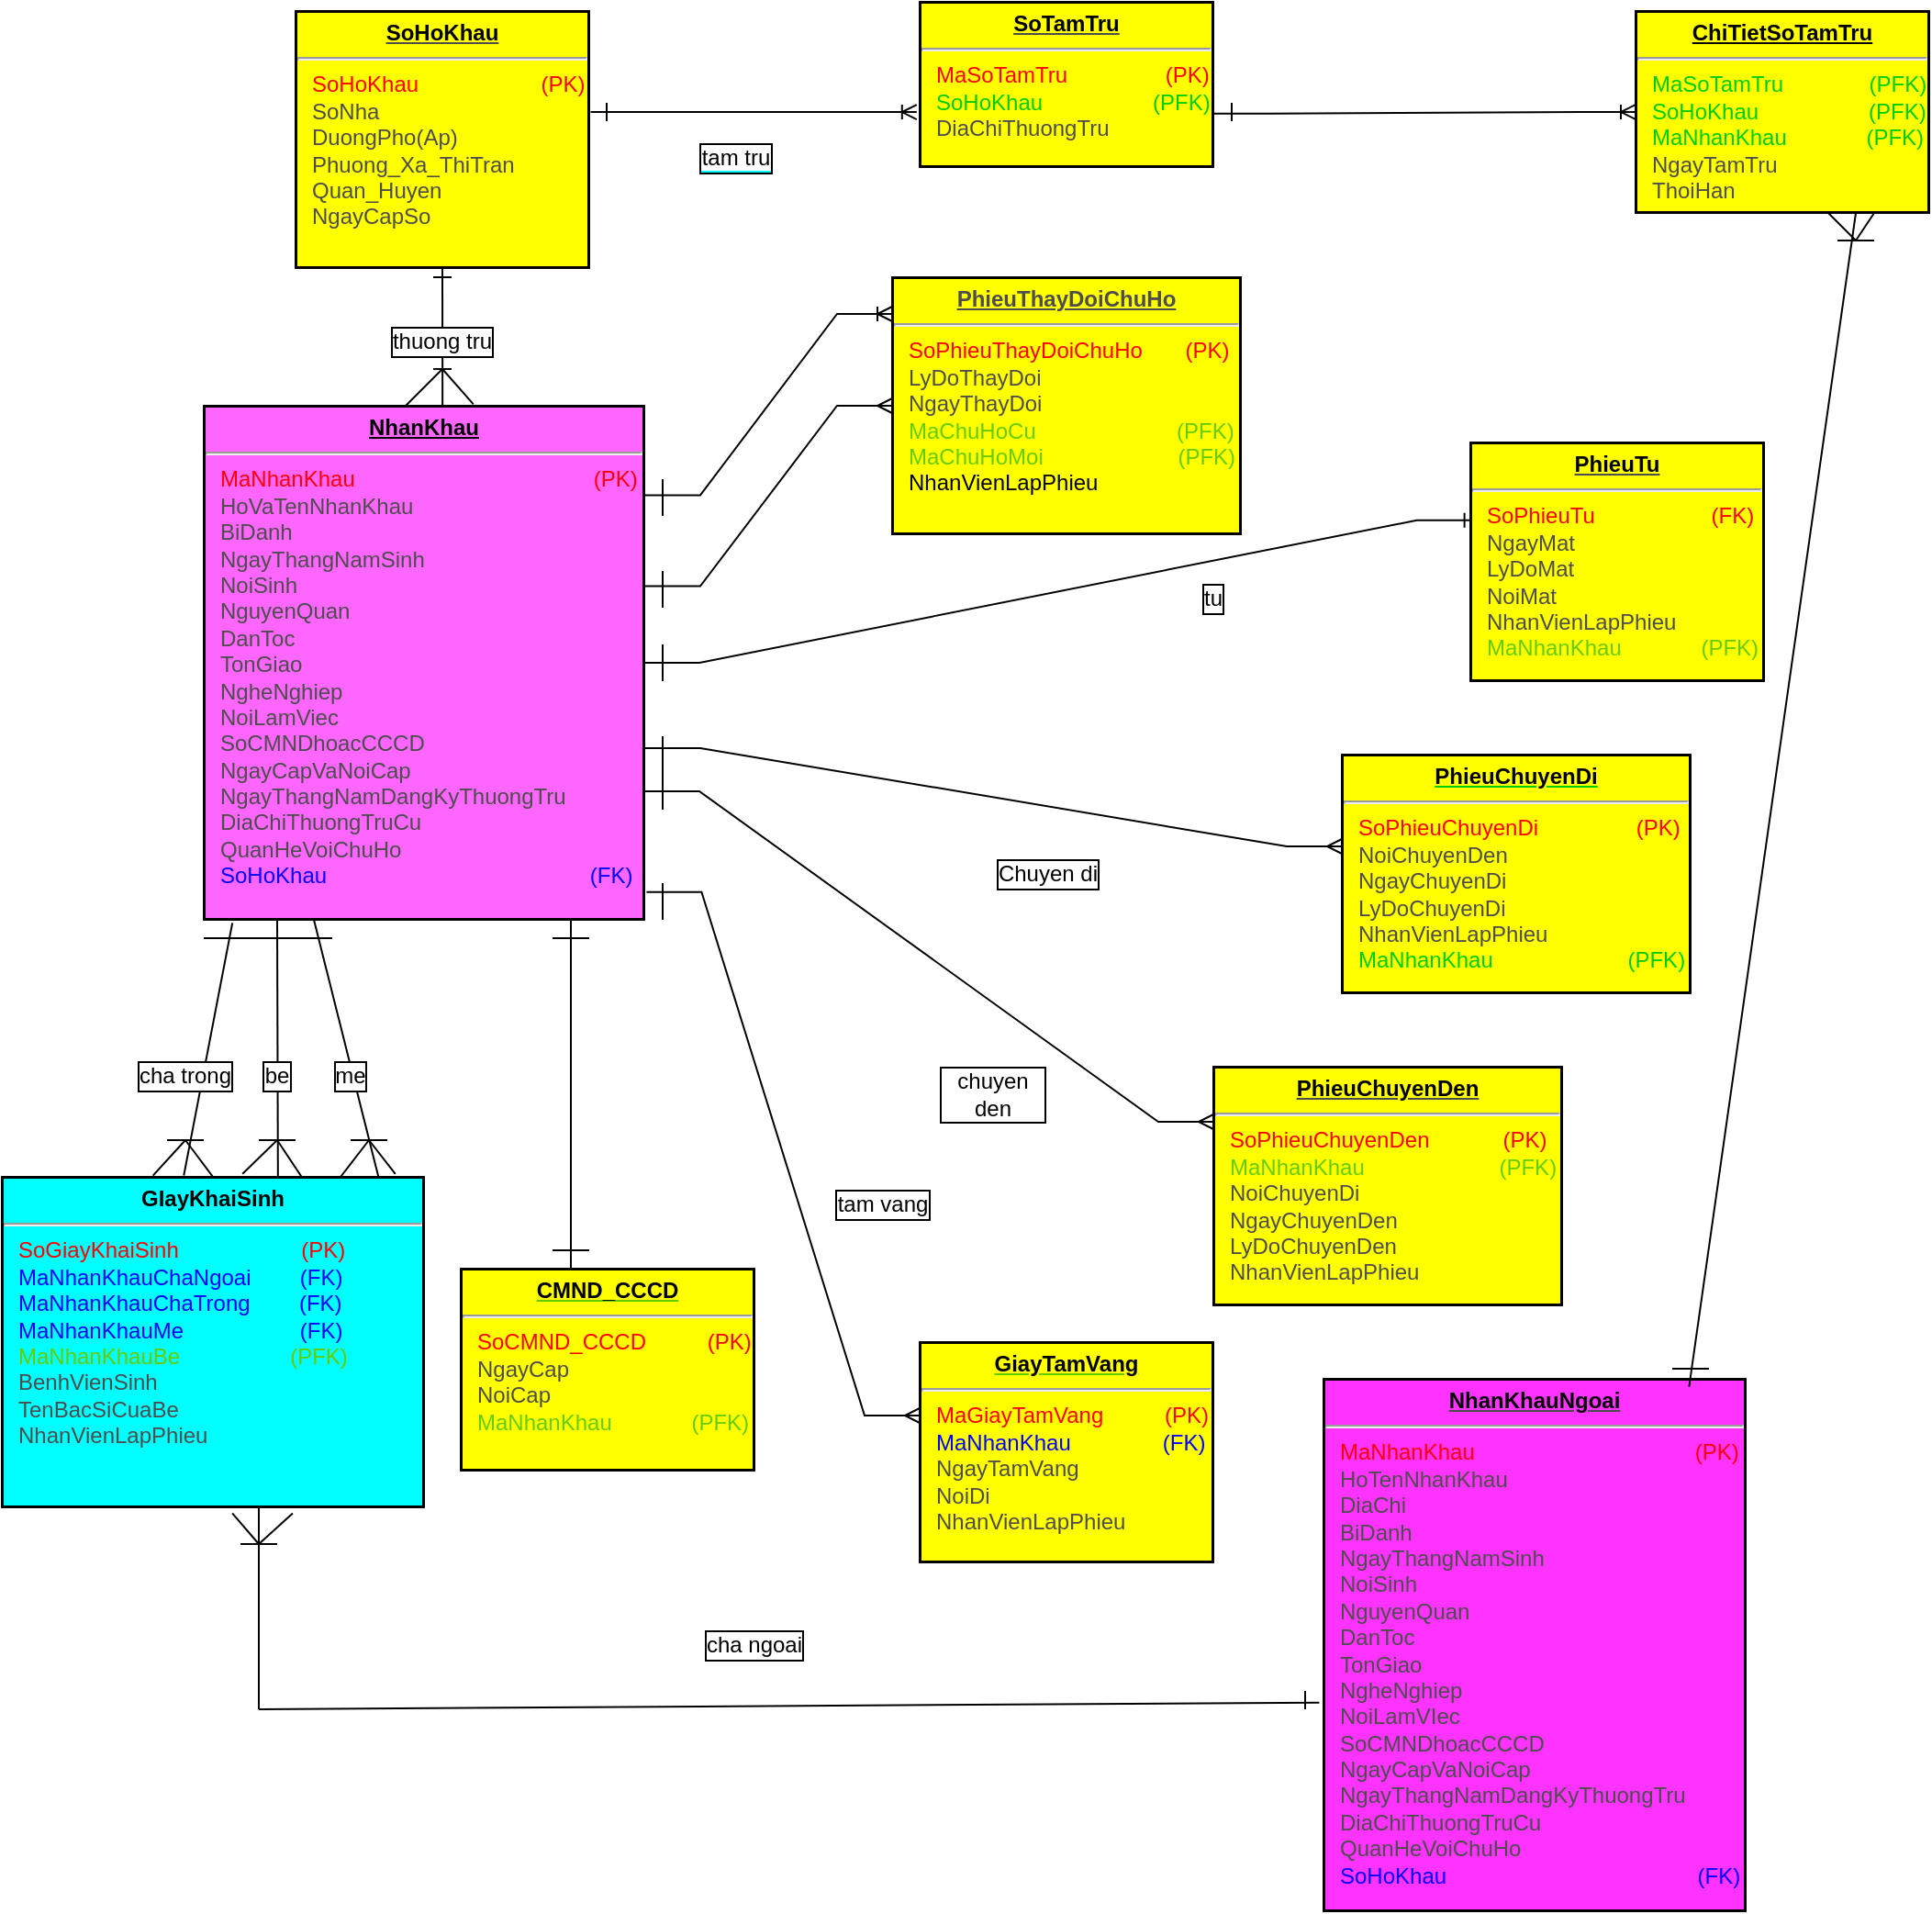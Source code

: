 <mxfile version="20.5.3" type="github">
  <diagram name="Page-1" id="b5b7bab2-c9e2-2cf4-8b2a-24fd1a2a6d21">
    <mxGraphModel dx="2648" dy="511" grid="1" gridSize="10" guides="1" tooltips="1" connect="1" arrows="1" fold="1" page="1" pageScale="1" pageWidth="827" pageHeight="1169" background="none" math="0" shadow="0">
      <root>
        <mxCell id="0" />
        <mxCell id="1" parent="0" />
        <mxCell id="bSE3TNfAchcJcrdkZOnK-1" value="&lt;p style=&quot;margin:0px;margin-top:4px;text-align:center;text-decoration:underline;&quot;&gt;&lt;b&gt;NhanKhau&lt;/b&gt;&lt;/p&gt;&lt;hr&gt;&lt;p style=&quot;margin:0px;margin-left:8px;&quot;&gt;&lt;font color=&quot;#ff0000&quot;&gt;MaNhanKhau&amp;nbsp; &amp;nbsp; &amp;nbsp; &amp;nbsp; &amp;nbsp; &amp;nbsp; &amp;nbsp; &amp;nbsp; &amp;nbsp; &amp;nbsp; &amp;nbsp; &amp;nbsp; &amp;nbsp; &amp;nbsp; &amp;nbsp; &amp;nbsp; &amp;nbsp; &amp;nbsp; &amp;nbsp; &amp;nbsp;(PK)&lt;/font&gt;&lt;/p&gt;&lt;p style=&quot;margin:0px;margin-left:8px;&quot;&gt;&lt;font color=&quot;#4d4d4d&quot;&gt;HoVaTenNhanKhau&lt;/font&gt;&lt;/p&gt;&lt;p style=&quot;margin:0px;margin-left:8px;&quot;&gt;&lt;font color=&quot;#4d4d4d&quot;&gt;BiDanh&lt;br&gt;NgayThangNamSinh&lt;/font&gt;&lt;/p&gt;&lt;p style=&quot;margin:0px;margin-left:8px;&quot;&gt;&lt;font color=&quot;#4d4d4d&quot;&gt;NoiSinh&lt;/font&gt;&lt;/p&gt;&lt;p style=&quot;margin:0px;margin-left:8px;&quot;&gt;&lt;font color=&quot;#4d4d4d&quot;&gt;NguyenQuan&lt;/font&gt;&lt;/p&gt;&lt;p style=&quot;margin:0px;margin-left:8px;&quot;&gt;&lt;font color=&quot;#4d4d4d&quot;&gt;DanToc&lt;/font&gt;&lt;/p&gt;&lt;p style=&quot;margin:0px;margin-left:8px;&quot;&gt;&lt;font color=&quot;#4d4d4d&quot;&gt;TonGiao&lt;/font&gt;&lt;/p&gt;&lt;p style=&quot;margin:0px;margin-left:8px;&quot;&gt;&lt;font color=&quot;#4d4d4d&quot;&gt;NgheNghiep&lt;/font&gt;&lt;/p&gt;&lt;p style=&quot;margin:0px;margin-left:8px;&quot;&gt;&lt;font color=&quot;#4d4d4d&quot;&gt;NoiLamViec&lt;/font&gt;&lt;/p&gt;&lt;p style=&quot;margin:0px;margin-left:8px;&quot;&gt;&lt;font color=&quot;#4d4d4d&quot;&gt;SoCMNDhoacCCCD&lt;/font&gt;&lt;/p&gt;&lt;p style=&quot;margin:0px;margin-left:8px;&quot;&gt;&lt;font color=&quot;#4d4d4d&quot;&gt;NgayCapVaNoiCap&lt;/font&gt;&lt;/p&gt;&lt;p style=&quot;margin:0px;margin-left:8px;&quot;&gt;&lt;font color=&quot;#4d4d4d&quot;&gt;NgayThangNamDangKyThuongTru&lt;/font&gt;&lt;/p&gt;&lt;p style=&quot;margin:0px;margin-left:8px;&quot;&gt;&lt;font color=&quot;#4d4d4d&quot;&gt;DiaChiThuongTruCu&lt;/font&gt;&lt;/p&gt;&lt;p style=&quot;margin:0px;margin-left:8px;&quot;&gt;&lt;font color=&quot;#4d4d4d&quot;&gt;QuanHeVoiChuHo&lt;/font&gt;&lt;/p&gt;&lt;p style=&quot;margin:0px;margin-left:8px;&quot;&gt;&lt;font color=&quot;#0000ff&quot;&gt;SoHoKhau&amp;nbsp; &amp;nbsp; &amp;nbsp; &amp;nbsp; &amp;nbsp; &amp;nbsp; &amp;nbsp; &amp;nbsp; &amp;nbsp; &amp;nbsp; &amp;nbsp; &amp;nbsp; &amp;nbsp; &amp;nbsp; &amp;nbsp; &amp;nbsp; &amp;nbsp; &amp;nbsp; &amp;nbsp; &amp;nbsp; &amp;nbsp; &amp;nbsp;(FK)&lt;/font&gt;&lt;/p&gt;" style="verticalAlign=top;align=left;overflow=fill;fontSize=12;fontFamily=Helvetica;html=1;fontColor=#000000;labelBackgroundColor=#FF66FF;labelBorderColor=default;" parent="1" vertex="1">
          <mxGeometry x="-1210" y="340" width="240" height="280" as="geometry" />
        </mxCell>
        <mxCell id="bSE3TNfAchcJcrdkZOnK-2" value="&lt;p style=&quot;margin:0px;margin-top:4px;text-align:center;text-decoration:underline;&quot;&gt;&lt;b&gt;&lt;font color=&quot;#000000&quot;&gt;SoHoKhau&lt;/font&gt;&lt;/b&gt;&lt;/p&gt;&lt;hr&gt;&lt;p style=&quot;margin:0px;margin-left:8px;&quot;&gt;&lt;font color=&quot;#ff0000&quot;&gt;SoHoKhau&amp;nbsp; &amp;nbsp; &amp;nbsp; &amp;nbsp; &amp;nbsp; &amp;nbsp; &amp;nbsp; &amp;nbsp; &amp;nbsp; &amp;nbsp; (PK)&lt;/font&gt;&lt;/p&gt;&lt;p style=&quot;margin:0px;margin-left:8px;&quot;&gt;SoNha&lt;br&gt;DuongPho(Ap)&lt;br&gt;Phuong_Xa_ThiTran&lt;/p&gt;&lt;p style=&quot;margin:0px;margin-left:8px;&quot;&gt;Quan_Huyen&lt;/p&gt;&lt;p style=&quot;margin:0px;margin-left:8px;&quot;&gt;NgayCapSo&lt;/p&gt;" style="verticalAlign=top;align=left;overflow=fill;fontSize=12;fontFamily=Helvetica;html=1;labelBackgroundColor=#FFFF00;labelBorderColor=default;fontColor=#4D4D4D;" parent="1" vertex="1">
          <mxGeometry x="-1160" y="125" width="160" height="140" as="geometry" />
        </mxCell>
        <mxCell id="bSE3TNfAchcJcrdkZOnK-3" value="&lt;p style=&quot;margin:0px;margin-top:4px;text-align:center;text-decoration:underline;&quot;&gt;&lt;b&gt;&lt;font color=&quot;#000000&quot;&gt;SoTamTru&lt;/font&gt;&lt;/b&gt;&lt;/p&gt;&lt;hr&gt;&lt;p style=&quot;margin:0px;margin-left:8px;&quot;&gt;&lt;font color=&quot;#ff0000&quot;&gt;MaSoTamTru&amp;nbsp; &amp;nbsp; &amp;nbsp; &amp;nbsp; &amp;nbsp; &amp;nbsp; &amp;nbsp; &amp;nbsp; (PK)&lt;/font&gt;&lt;/p&gt;&lt;p style=&quot;margin:0px;margin-left:8px;&quot;&gt;&lt;font color=&quot;#00cc00&quot;&gt;SoHoKhau&amp;nbsp; &amp;nbsp; &amp;nbsp; &amp;nbsp; &amp;nbsp; &amp;nbsp; &amp;nbsp; &amp;nbsp; &amp;nbsp; (PFK)&lt;/font&gt;&lt;/p&gt;&lt;p style=&quot;margin:0px;margin-left:8px;&quot;&gt;DiaChiThuongTru&lt;/p&gt;" style="verticalAlign=top;align=left;overflow=fill;fontSize=12;fontFamily=Helvetica;html=1;labelBackgroundColor=#FFFF00;labelBorderColor=default;fontColor=#4D4D4D;" parent="1" vertex="1">
          <mxGeometry x="-820" y="120" width="160" height="90" as="geometry" />
        </mxCell>
        <mxCell id="bSE3TNfAchcJcrdkZOnK-4" value="&lt;p style=&quot;margin:0px;margin-top:4px;text-align:center;text-decoration:underline;&quot;&gt;&lt;b&gt;ChiTietSoTamTru&lt;/b&gt;&lt;/p&gt;&lt;hr&gt;&lt;p style=&quot;margin:0px;margin-left:8px;&quot;&gt;&lt;font color=&quot;#00cc00&quot;&gt;MaSoTamTru&amp;nbsp; &amp;nbsp; &amp;nbsp; &amp;nbsp; &amp;nbsp; &amp;nbsp; &amp;nbsp; (PFK)&lt;/font&gt;&lt;/p&gt;&lt;p style=&quot;margin:0px;margin-left:8px;&quot;&gt;&lt;font color=&quot;#00cc00&quot;&gt;SoHoKhau&amp;nbsp; &amp;nbsp; &amp;nbsp; &amp;nbsp; &amp;nbsp; &amp;nbsp; &amp;nbsp; &amp;nbsp; &amp;nbsp; (PFK)&lt;/font&gt;&lt;/p&gt;&lt;p style=&quot;margin:0px;margin-left:8px;&quot;&gt;&lt;font color=&quot;#00cc00&quot;&gt;MaNhanKhau&amp;nbsp; &amp;nbsp; &amp;nbsp; &amp;nbsp; &amp;nbsp; &amp;nbsp; &amp;nbsp;(PFK)&lt;/font&gt;&lt;/p&gt;&lt;p style=&quot;margin:0px;margin-left:8px;&quot;&gt;&lt;font color=&quot;#4d4d4d&quot;&gt;NgayTamTru&lt;/font&gt;&lt;/p&gt;&lt;p style=&quot;margin:0px;margin-left:8px;&quot;&gt;&lt;font color=&quot;#4d4d4d&quot;&gt;ThoiHan&lt;/font&gt;&lt;/p&gt;" style="verticalAlign=top;align=left;overflow=fill;fontSize=12;fontFamily=Helvetica;html=1;labelBackgroundColor=#FFFF00;labelBorderColor=default;fontColor=#000000;" parent="1" vertex="1">
          <mxGeometry x="-430" y="125" width="160" height="110" as="geometry" />
        </mxCell>
        <mxCell id="bSE3TNfAchcJcrdkZOnK-5" value="&lt;p style=&quot;margin:0px;margin-top:4px;text-align:center;text-decoration:underline;&quot;&gt;&lt;b&gt;PhieuThayDoiChuHo&lt;/b&gt;&lt;/p&gt;&lt;hr&gt;&lt;p style=&quot;margin:0px;margin-left:8px;&quot;&gt;&lt;font color=&quot;#ff0000&quot;&gt;SoPhieuThayDoiChuHo&lt;span style=&quot;white-space: pre;&quot;&gt; &lt;/span&gt;&amp;nbsp; &amp;nbsp; &amp;nbsp; (PK)&lt;br&gt;&lt;/font&gt;LyDoThayDoi&lt;br&gt;&lt;/p&gt;&lt;p style=&quot;margin:0px;margin-left:8px;&quot;&gt;NgayThayDoi&lt;/p&gt;&lt;p style=&quot;margin:0px;margin-left:8px;&quot;&gt;&lt;font color=&quot;#66cc00&quot;&gt;MaChuHoCu&amp;nbsp; &amp;nbsp; &amp;nbsp; &amp;nbsp; &amp;nbsp; &amp;nbsp; &amp;nbsp; &amp;nbsp; &amp;nbsp; &amp;nbsp; &amp;nbsp; &amp;nbsp;(PFK)&lt;/font&gt;&lt;/p&gt;&lt;p style=&quot;margin:0px;margin-left:8px;&quot;&gt;&lt;font color=&quot;#66cc00&quot;&gt;MaChuHoMoi&amp;nbsp; &amp;nbsp; &amp;nbsp; &amp;nbsp; &amp;nbsp; &amp;nbsp; &amp;nbsp; &amp;nbsp; &amp;nbsp; &amp;nbsp; &amp;nbsp; (PFK)&lt;/font&gt;&lt;/p&gt;&lt;p style=&quot;margin:0px;margin-left:8px;&quot;&gt;&lt;font color=&quot;#000000&quot;&gt;NhanVienLapPhieu&lt;/font&gt;&lt;/p&gt;" style="verticalAlign=top;align=left;overflow=fill;fontSize=12;fontFamily=Helvetica;html=1;labelBackgroundColor=#FFFF00;labelBorderColor=default;fontColor=#4D4D4D;" parent="1" vertex="1">
          <mxGeometry x="-835" y="270" width="190" height="140" as="geometry" />
        </mxCell>
        <mxCell id="bSE3TNfAchcJcrdkZOnK-6" value="&lt;p style=&quot;margin:0px;margin-top:4px;text-align:center;text-decoration:underline;&quot;&gt;&lt;b&gt;&lt;font color=&quot;#000000&quot;&gt;PhieuTu&lt;/font&gt;&lt;/b&gt;&lt;/p&gt;&lt;hr&gt;&lt;p style=&quot;margin:0px;margin-left:8px;&quot;&gt;&lt;font color=&quot;#ff0000&quot;&gt;SoPhieuTu&amp;nbsp; &amp;nbsp; &amp;nbsp; &amp;nbsp; &amp;nbsp; &amp;nbsp; &amp;nbsp; &amp;nbsp; &amp;nbsp; &amp;nbsp;(FK)&lt;/font&gt;&amp;nbsp;&lt;br&gt;NgayMat&lt;/p&gt;&lt;p style=&quot;margin:0px;margin-left:8px;&quot;&gt;LyDoMat&lt;/p&gt;&lt;p style=&quot;margin:0px;margin-left:8px;&quot;&gt;NoiMat&lt;/p&gt;&lt;p style=&quot;margin:0px;margin-left:8px;&quot;&gt;NhanVienLapPhieu&lt;/p&gt;&lt;p style=&quot;margin:0px;margin-left:8px;&quot;&gt;&lt;font color=&quot;#66cc00&quot;&gt;MaNhanKhau&amp;nbsp; &amp;nbsp; &amp;nbsp; &amp;nbsp; &amp;nbsp; &amp;nbsp; &amp;nbsp;(PFK)&lt;/font&gt;&lt;/p&gt;" style="verticalAlign=top;align=left;overflow=fill;fontSize=12;fontFamily=Helvetica;html=1;labelBackgroundColor=#FFFF00;labelBorderColor=default;fontColor=#4D4D4D;" parent="1" vertex="1">
          <mxGeometry x="-520" y="360" width="160" height="130" as="geometry" />
        </mxCell>
        <mxCell id="bSE3TNfAchcJcrdkZOnK-7" value="&lt;p style=&quot;margin:0px;margin-top:4px;text-align:center;text-decoration:underline;&quot;&gt;&lt;b&gt;&lt;font color=&quot;#000000&quot;&gt;PhieuChuyenDi&lt;/font&gt;&lt;/b&gt;&lt;/p&gt;&lt;hr&gt;&lt;p style=&quot;margin:0px;margin-left:8px;&quot;&gt;&lt;font color=&quot;#ff0000&quot;&gt;SoPhieuChuyenDi&amp;nbsp; &amp;nbsp; &amp;nbsp; &amp;nbsp; &amp;nbsp; &amp;nbsp; &amp;nbsp; &amp;nbsp; (PK)&lt;/font&gt;&lt;br&gt;&lt;font color=&quot;#4d4d4d&quot;&gt;NoiChuyenDen&lt;br&gt;NgayChuyenDi&lt;/font&gt;&lt;/p&gt;&lt;p style=&quot;margin:0px;margin-left:8px;&quot;&gt;&lt;font color=&quot;#4d4d4d&quot;&gt;LyDoChuyenDi&lt;/font&gt;&lt;/p&gt;&lt;p style=&quot;margin:0px;margin-left:8px;&quot;&gt;&lt;font color=&quot;#4d4d4d&quot;&gt;NhanVienLapPhieu&lt;/font&gt;&lt;/p&gt;&lt;p style=&quot;margin:0px;margin-left:8px;&quot;&gt;MaNhanKhau&amp;nbsp; &amp;nbsp; &amp;nbsp; &amp;nbsp; &amp;nbsp; &amp;nbsp; &amp;nbsp; &amp;nbsp; &amp;nbsp; &amp;nbsp; &amp;nbsp; (PFK)&lt;/p&gt;" style="verticalAlign=top;align=left;overflow=fill;fontSize=12;fontFamily=Helvetica;html=1;labelBackgroundColor=#FFFF00;labelBorderColor=default;fontColor=#00CC00;" parent="1" vertex="1">
          <mxGeometry x="-590" y="530" width="190" height="130" as="geometry" />
        </mxCell>
        <mxCell id="bSE3TNfAchcJcrdkZOnK-8" value="&lt;p style=&quot;margin:0px;margin-top:4px;text-align:center;text-decoration:underline;&quot;&gt;&lt;b&gt;&lt;font color=&quot;#000000&quot;&gt;PhieuChuyenDen&lt;/font&gt;&lt;/b&gt;&lt;/p&gt;&lt;hr&gt;&lt;p style=&quot;margin:0px;margin-left:8px;&quot;&gt;&lt;font color=&quot;#ff0000&quot;&gt;SoPhieuChuyenDen&amp;nbsp; &amp;nbsp; &amp;nbsp; &amp;nbsp; &amp;nbsp; &amp;nbsp; (PK)&lt;/font&gt;&lt;br&gt;&lt;font color=&quot;#66cc00&quot;&gt;MaNhanKhau&amp;nbsp; &amp;nbsp; &amp;nbsp; &amp;nbsp; &amp;nbsp; &amp;nbsp; &amp;nbsp; &amp;nbsp; &amp;nbsp; &amp;nbsp; &amp;nbsp; (PFK)&lt;br&gt;&lt;/font&gt;NoiChuyenDi&lt;/p&gt;&lt;p style=&quot;margin:0px;margin-left:8px;&quot;&gt;NgayChuyenDen&lt;/p&gt;&lt;p style=&quot;margin:0px;margin-left:8px;&quot;&gt;LyDoChuyenDen&lt;/p&gt;&lt;p style=&quot;margin:0px;margin-left:8px;&quot;&gt;NhanVienLapPhieu&lt;/p&gt;" style="verticalAlign=top;align=left;overflow=fill;fontSize=12;fontFamily=Helvetica;html=1;labelBackgroundColor=#FFFF00;labelBorderColor=default;fontColor=#4D4D4D;" parent="1" vertex="1">
          <mxGeometry x="-660" y="700" width="190" height="130" as="geometry" />
        </mxCell>
        <mxCell id="bSE3TNfAchcJcrdkZOnK-9" value="&lt;p style=&quot;margin:0px;margin-top:4px;text-align:center;text-decoration:underline;&quot;&gt;&lt;b&gt;&lt;font color=&quot;#000000&quot;&gt;GiayTamVang&lt;/font&gt;&lt;/b&gt;&lt;/p&gt;&lt;hr&gt;&lt;p style=&quot;margin:0px;margin-left:8px;&quot;&gt;&lt;font color=&quot;#ff0000&quot;&gt;MaGiayTamVang&amp;nbsp; &amp;nbsp; &amp;nbsp; &amp;nbsp; &amp;nbsp; (PK)&lt;/font&gt;&amp;nbsp;&lt;br&gt;&lt;font color=&quot;#0000ff&quot;&gt;MaNhanKhau&amp;nbsp; &amp;nbsp; &amp;nbsp; &amp;nbsp; &amp;nbsp; &amp;nbsp; &amp;nbsp; &amp;nbsp;(FK)&lt;/font&gt;&lt;/p&gt;&lt;p style=&quot;margin:0px;margin-left:8px;&quot;&gt;&lt;font color=&quot;#4d4d4d&quot;&gt;NgayTamVang&lt;/font&gt;&lt;/p&gt;&lt;p style=&quot;margin:0px;margin-left:8px;&quot;&gt;&lt;font color=&quot;#4d4d4d&quot;&gt;NoiDi&lt;/font&gt;&lt;/p&gt;&lt;p style=&quot;margin:0px;margin-left:8px;&quot;&gt;&lt;font color=&quot;#4d4d4d&quot;&gt;NhanVienLapPhieu&lt;/font&gt;&lt;/p&gt;" style="verticalAlign=top;align=left;overflow=fill;fontSize=12;fontFamily=Helvetica;html=1;labelBackgroundColor=#FFFF00;labelBorderColor=default;fontColor=#66CC00;" parent="1" vertex="1">
          <mxGeometry x="-820" y="850" width="160" height="120" as="geometry" />
        </mxCell>
        <mxCell id="bSE3TNfAchcJcrdkZOnK-10" value="&lt;p style=&quot;margin:0px;margin-top:4px;text-align:center;text-decoration:underline;&quot;&gt;&lt;b&gt;&lt;font color=&quot;#000000&quot;&gt;CMND_CCCD&lt;/font&gt;&lt;/b&gt;&lt;/p&gt;&lt;hr&gt;&lt;p style=&quot;margin:0px;margin-left:8px;&quot;&gt;&lt;font color=&quot;#ff0000&quot;&gt;SoCMND_CCCD&amp;nbsp; &amp;nbsp; &amp;nbsp; &amp;nbsp; &amp;nbsp; (PK)&lt;/font&gt;&amp;nbsp;&lt;br&gt;&lt;font color=&quot;#4d4d4d&quot;&gt;NgayCap&lt;br&gt;&lt;/font&gt;&lt;/p&gt;&lt;p style=&quot;margin:0px;margin-left:8px;&quot;&gt;&lt;font color=&quot;#4d4d4d&quot;&gt;NoiCap&lt;/font&gt;&lt;/p&gt;&lt;p style=&quot;margin:0px;margin-left:8px;&quot;&gt;MaNhanKhau&amp;nbsp; &amp;nbsp; &amp;nbsp; &amp;nbsp; &amp;nbsp; &amp;nbsp; &amp;nbsp;(PFK)&lt;/p&gt;" style="verticalAlign=top;align=left;overflow=fill;fontSize=12;fontFamily=Helvetica;html=1;labelBackgroundColor=#FFFF00;labelBorderColor=default;fontColor=#66CC00;" parent="1" vertex="1">
          <mxGeometry x="-1070" y="810" width="160" height="110" as="geometry" />
        </mxCell>
        <mxCell id="bSE3TNfAchcJcrdkZOnK-11" value="&lt;p style=&quot;margin:0px;margin-top:4px;text-align:center;text-decoration:underline;&quot;&gt;&lt;b&gt;&lt;font color=&quot;#000000&quot;&gt;NhanKhauNgoai&lt;/font&gt;&lt;/b&gt;&lt;/p&gt;&lt;hr&gt;&lt;p style=&quot;margin:0px;margin-left:8px;&quot;&gt;&lt;font color=&quot;#ff0000&quot;&gt;MaNhanKhau&amp;nbsp; &amp;nbsp; &amp;nbsp; &amp;nbsp; &amp;nbsp; &amp;nbsp; &amp;nbsp; &amp;nbsp; &amp;nbsp; &amp;nbsp; &amp;nbsp; &amp;nbsp; &amp;nbsp; &amp;nbsp; &amp;nbsp; &amp;nbsp; &amp;nbsp; &amp;nbsp; (PK)&lt;/font&gt;&lt;br&gt;HoTenNhanKhau&lt;br&gt;DiaChi&lt;/p&gt;&lt;p style=&quot;margin:0px;margin-left:8px;&quot;&gt;BiDanh&lt;/p&gt;&lt;p style=&quot;margin:0px;margin-left:8px;&quot;&gt;NgayThangNamSinh&lt;/p&gt;&lt;p style=&quot;margin:0px;margin-left:8px;&quot;&gt;NoiSinh&lt;/p&gt;&lt;p style=&quot;margin:0px;margin-left:8px;&quot;&gt;NguyenQuan&lt;/p&gt;&lt;p style=&quot;margin:0px;margin-left:8px;&quot;&gt;DanToc&lt;/p&gt;&lt;p style=&quot;margin:0px;margin-left:8px;&quot;&gt;TonGiao&lt;/p&gt;&lt;p style=&quot;margin:0px;margin-left:8px;&quot;&gt;NgheNghiep&lt;/p&gt;&lt;p style=&quot;margin:0px;margin-left:8px;&quot;&gt;NoiLamVIec&lt;/p&gt;&lt;p style=&quot;margin:0px;margin-left:8px;&quot;&gt;SoCMNDhoacCCCD&lt;/p&gt;&lt;p style=&quot;color: rgb(0, 0, 0); margin: 0px 0px 0px 8px;&quot;&gt;&lt;font color=&quot;#4d4d4d&quot;&gt;NgayCapVaNoiCap&lt;/font&gt;&lt;/p&gt;&lt;p style=&quot;color: rgb(0, 0, 0); margin: 0px 0px 0px 8px;&quot;&gt;&lt;font color=&quot;#4d4d4d&quot;&gt;NgayThangNamDangKyThuongTru&lt;/font&gt;&lt;/p&gt;&lt;p style=&quot;color: rgb(0, 0, 0); margin: 0px 0px 0px 8px;&quot;&gt;&lt;font color=&quot;#4d4d4d&quot;&gt;DiaChiThuongTruCu&lt;/font&gt;&lt;/p&gt;&lt;p style=&quot;color: rgb(0, 0, 0); margin: 0px 0px 0px 8px;&quot;&gt;&lt;font color=&quot;#4d4d4d&quot;&gt;QuanHeVoiChuHo&lt;/font&gt;&lt;/p&gt;&lt;p style=&quot;color: rgb(0, 0, 0); margin: 0px 0px 0px 8px;&quot;&gt;&lt;font color=&quot;#0000ff&quot;&gt;SoHoKhau&amp;nbsp; &amp;nbsp; &amp;nbsp; &amp;nbsp; &amp;nbsp; &amp;nbsp; &amp;nbsp; &amp;nbsp; &amp;nbsp; &amp;nbsp; &amp;nbsp; &amp;nbsp; &amp;nbsp; &amp;nbsp; &amp;nbsp; &amp;nbsp; &amp;nbsp; &amp;nbsp; &amp;nbsp; &amp;nbsp; &amp;nbsp;(FK)&lt;/font&gt;&lt;/p&gt;&lt;p style=&quot;margin:0px;margin-left:8px;&quot;&gt;&lt;br&gt;&lt;/p&gt;" style="verticalAlign=top;align=left;overflow=fill;fontSize=12;fontFamily=Helvetica;html=1;labelBackgroundColor=#FF33FF;labelBorderColor=default;fontColor=#4D4D4D;" parent="1" vertex="1">
          <mxGeometry x="-600" y="870" width="230" height="290" as="geometry" />
        </mxCell>
        <mxCell id="bSE3TNfAchcJcrdkZOnK-12" value="&lt;p style=&quot;margin:0px;margin-top:4px;text-align:center;text-decoration:underline;&quot;&gt;&lt;b&gt;&lt;font color=&quot;#000000&quot;&gt;GIayKhaiSinh&lt;/font&gt;&lt;/b&gt;&lt;/p&gt;&lt;hr&gt;&lt;p style=&quot;margin:0px;margin-left:8px;&quot;&gt;&lt;font color=&quot;#ff0000&quot;&gt;SoGiayKhaiSinh&amp;nbsp; &amp;nbsp; &amp;nbsp; &amp;nbsp; &amp;nbsp; &amp;nbsp; &amp;nbsp; &amp;nbsp; &amp;nbsp; &amp;nbsp; (PK)&lt;/font&gt;&lt;/p&gt;&lt;p style=&quot;margin:0px;margin-left:8px;&quot;&gt;&lt;font color=&quot;#0000ff&quot;&gt;MaNhanKhauChaNgoai&amp;nbsp; &amp;nbsp; &amp;nbsp; &amp;nbsp; (FK)&lt;/font&gt;&lt;/p&gt;&lt;p style=&quot;margin:0px;margin-left:8px;&quot;&gt;&lt;font color=&quot;#0000ff&quot;&gt;MaNhanKhauChaTrong&amp;nbsp; &amp;nbsp; &amp;nbsp; &amp;nbsp; (FK)&lt;/font&gt;&lt;/p&gt;&lt;p style=&quot;margin:0px;margin-left:8px;&quot;&gt;&lt;font color=&quot;#0000ff&quot;&gt;MaNhanKhauMe&amp;nbsp; &amp;nbsp; &amp;nbsp; &amp;nbsp; &amp;nbsp; &amp;nbsp; &amp;nbsp; &amp;nbsp; &amp;nbsp; &amp;nbsp;(FK)&lt;/font&gt;&lt;/p&gt;&lt;p style=&quot;margin:0px;margin-left:8px;&quot;&gt;&lt;font color=&quot;#66cc00&quot;&gt;MaNhanKhauBe&amp;nbsp; &amp;nbsp; &amp;nbsp; &amp;nbsp; &amp;nbsp; &amp;nbsp; &amp;nbsp; &amp;nbsp; &amp;nbsp; (PFK)&lt;/font&gt;&lt;/p&gt;&lt;p style=&quot;margin:0px;margin-left:8px;&quot;&gt;&lt;font color=&quot;#4d4d4d&quot;&gt;BenhVienSinh&lt;/font&gt;&lt;/p&gt;&lt;p style=&quot;margin:0px;margin-left:8px;&quot;&gt;&lt;font color=&quot;#4d4d4d&quot;&gt;TenBacSiCuaBe&lt;/font&gt;&lt;/p&gt;&lt;p style=&quot;margin:0px;margin-left:8px;&quot;&gt;&lt;font color=&quot;#4d4d4d&quot;&gt;NhanVienLapPhieu&lt;/font&gt;&lt;/p&gt;" style="verticalAlign=top;align=left;overflow=fill;fontSize=12;fontFamily=Helvetica;html=1;labelBackgroundColor=#00FFFF;labelBorderColor=default;fontColor=#00FFFF;" parent="1" vertex="1">
          <mxGeometry x="-1320" y="760" width="230" height="180" as="geometry" />
        </mxCell>
        <mxCell id="bSE3TNfAchcJcrdkZOnK-13" value="" style="edgeStyle=entityRelationEdgeStyle;fontSize=12;html=1;endArrow=ERoneToMany;rounded=0;fontColor=#66CC00;entryX=-0.01;entryY=0.667;entryDx=0;entryDy=0;entryPerimeter=0;exitX=1.005;exitY=0.393;exitDx=0;exitDy=0;exitPerimeter=0;" parent="1" source="bSE3TNfAchcJcrdkZOnK-2" target="bSE3TNfAchcJcrdkZOnK-3" edge="1">
          <mxGeometry width="100" height="100" relative="1" as="geometry">
            <mxPoint x="-980" y="250" as="sourcePoint" />
            <mxPoint x="-880" y="150" as="targetPoint" />
          </mxGeometry>
        </mxCell>
        <mxCell id="bSE3TNfAchcJcrdkZOnK-14" value="" style="endArrow=none;html=1;rounded=0;fontColor=#66CC00;" parent="1" edge="1">
          <mxGeometry width="50" height="50" relative="1" as="geometry">
            <mxPoint x="-990.5" y="185" as="sourcePoint" />
            <mxPoint x="-990.5" y="175" as="targetPoint" />
          </mxGeometry>
        </mxCell>
        <mxCell id="bSE3TNfAchcJcrdkZOnK-19" value="" style="edgeStyle=entityRelationEdgeStyle;fontSize=12;html=1;endArrow=ERoneToMany;rounded=0;fontColor=#66CC00;exitX=1;exitY=0.676;exitDx=0;exitDy=0;exitPerimeter=0;" parent="1" source="bSE3TNfAchcJcrdkZOnK-3" edge="1">
          <mxGeometry width="100" height="100" relative="1" as="geometry">
            <mxPoint x="-530" y="280" as="sourcePoint" />
            <mxPoint x="-430" y="180" as="targetPoint" />
          </mxGeometry>
        </mxCell>
        <mxCell id="bSE3TNfAchcJcrdkZOnK-20" value="" style="endArrow=none;html=1;rounded=0;fontColor=#66CC00;" parent="1" edge="1">
          <mxGeometry width="50" height="50" relative="1" as="geometry">
            <mxPoint x="-650" y="185" as="sourcePoint" />
            <mxPoint x="-650" y="175" as="targetPoint" />
          </mxGeometry>
        </mxCell>
        <mxCell id="bSE3TNfAchcJcrdkZOnK-23" value="" style="endArrow=none;html=1;rounded=0;fontColor=#66CC00;entryX=0.5;entryY=1;entryDx=0;entryDy=0;exitX=0.542;exitY=0;exitDx=0;exitDy=0;exitPerimeter=0;" parent="1" source="bSE3TNfAchcJcrdkZOnK-1" target="bSE3TNfAchcJcrdkZOnK-2" edge="1">
          <mxGeometry width="50" height="50" relative="1" as="geometry">
            <mxPoint x="-960" y="285" as="sourcePoint" />
            <mxPoint x="-910" y="235" as="targetPoint" />
          </mxGeometry>
        </mxCell>
        <mxCell id="bSE3TNfAchcJcrdkZOnK-25" value="" style="endArrow=none;html=1;rounded=0;fontColor=#66CC00;" parent="1" edge="1">
          <mxGeometry width="50" height="50" relative="1" as="geometry">
            <mxPoint x="-1085" y="270" as="sourcePoint" />
            <mxPoint x="-1075" y="270" as="targetPoint" />
          </mxGeometry>
        </mxCell>
        <mxCell id="bSE3TNfAchcJcrdkZOnK-26" value="" style="endArrow=none;html=1;rounded=0;fontColor=#66CC00;" parent="1" edge="1">
          <mxGeometry width="50" height="50" relative="1" as="geometry">
            <mxPoint x="-1085" y="320" as="sourcePoint" />
            <mxPoint x="-1075" y="320" as="targetPoint" />
          </mxGeometry>
        </mxCell>
        <mxCell id="bSE3TNfAchcJcrdkZOnK-33" value="" style="endArrow=none;html=1;rounded=0;fontColor=#66CC00;" parent="1" edge="1">
          <mxGeometry width="50" height="50" relative="1" as="geometry">
            <mxPoint x="-1100" y="340" as="sourcePoint" />
            <mxPoint x="-1080" y="320" as="targetPoint" />
          </mxGeometry>
        </mxCell>
        <mxCell id="bSE3TNfAchcJcrdkZOnK-34" value="" style="endArrow=none;html=1;rounded=0;fontColor=#66CC00;exitX=0.612;exitY=-0.003;exitDx=0;exitDy=0;exitPerimeter=0;" parent="1" source="bSE3TNfAchcJcrdkZOnK-1" edge="1">
          <mxGeometry width="50" height="50" relative="1" as="geometry">
            <mxPoint x="-1130" y="370" as="sourcePoint" />
            <mxPoint x="-1080" y="320" as="targetPoint" />
          </mxGeometry>
        </mxCell>
        <mxCell id="bSE3TNfAchcJcrdkZOnK-35" value="" style="edgeStyle=entityRelationEdgeStyle;fontSize=12;html=1;endArrow=ERoneToMany;rounded=0;fontColor=#66CC00;exitX=1.002;exitY=0.174;exitDx=0;exitDy=0;exitPerimeter=0;" parent="1" source="bSE3TNfAchcJcrdkZOnK-1" edge="1">
          <mxGeometry width="100" height="100" relative="1" as="geometry">
            <mxPoint x="-935" y="390" as="sourcePoint" />
            <mxPoint x="-835" y="290" as="targetPoint" />
          </mxGeometry>
        </mxCell>
        <mxCell id="bSE3TNfAchcJcrdkZOnK-36" value="" style="edgeStyle=entityRelationEdgeStyle;fontSize=12;html=1;endArrow=ERmany;rounded=0;fontColor=#66CC00;exitX=1.002;exitY=0.351;exitDx=0;exitDy=0;exitPerimeter=0;" parent="1" source="bSE3TNfAchcJcrdkZOnK-1" edge="1">
          <mxGeometry width="100" height="100" relative="1" as="geometry">
            <mxPoint x="-935" y="440" as="sourcePoint" />
            <mxPoint x="-835" y="340" as="targetPoint" />
          </mxGeometry>
        </mxCell>
        <mxCell id="bSE3TNfAchcJcrdkZOnK-37" value="" style="edgeStyle=entityRelationEdgeStyle;fontSize=12;html=1;endArrow=ERone;endFill=1;rounded=0;fontColor=#66CC00;entryX=0.005;entryY=0.326;entryDx=0;entryDy=0;entryPerimeter=0;" parent="1" source="bSE3TNfAchcJcrdkZOnK-1" target="bSE3TNfAchcJcrdkZOnK-6" edge="1">
          <mxGeometry width="100" height="100" relative="1" as="geometry">
            <mxPoint x="-615" y="500" as="sourcePoint" />
            <mxPoint x="-530" y="400" as="targetPoint" />
          </mxGeometry>
        </mxCell>
        <mxCell id="bSE3TNfAchcJcrdkZOnK-38" value="" style="edgeStyle=entityRelationEdgeStyle;fontSize=12;html=1;endArrow=ERmany;rounded=0;fontColor=#66CC00;exitX=1.002;exitY=0.666;exitDx=0;exitDy=0;exitPerimeter=0;" parent="1" source="bSE3TNfAchcJcrdkZOnK-1" edge="1">
          <mxGeometry width="100" height="100" relative="1" as="geometry">
            <mxPoint x="-690" y="680" as="sourcePoint" />
            <mxPoint x="-590" y="580" as="targetPoint" />
          </mxGeometry>
        </mxCell>
        <mxCell id="bSE3TNfAchcJcrdkZOnK-39" value="" style="edgeStyle=entityRelationEdgeStyle;fontSize=12;html=1;endArrow=ERmany;rounded=0;fontColor=#66CC00;exitX=1;exitY=0.75;exitDx=0;exitDy=0;" parent="1" source="bSE3TNfAchcJcrdkZOnK-1" edge="1">
          <mxGeometry width="100" height="100" relative="1" as="geometry">
            <mxPoint x="-760" y="830" as="sourcePoint" />
            <mxPoint x="-660" y="730" as="targetPoint" />
          </mxGeometry>
        </mxCell>
        <mxCell id="bSE3TNfAchcJcrdkZOnK-40" value="" style="edgeStyle=entityRelationEdgeStyle;fontSize=12;html=1;endArrow=ERmany;rounded=0;fontColor=#66CC00;exitX=1.005;exitY=0.946;exitDx=0;exitDy=0;exitPerimeter=0;" parent="1" source="bSE3TNfAchcJcrdkZOnK-1" edge="1">
          <mxGeometry width="100" height="100" relative="1" as="geometry">
            <mxPoint x="-920" y="990" as="sourcePoint" />
            <mxPoint x="-820" y="890" as="targetPoint" />
          </mxGeometry>
        </mxCell>
        <mxCell id="bSE3TNfAchcJcrdkZOnK-41" value="" style="endArrow=none;html=1;rounded=0;fontColor=#66CC00;" parent="1" edge="1">
          <mxGeometry width="50" height="50" relative="1" as="geometry">
            <mxPoint x="-960" y="400" as="sourcePoint" />
            <mxPoint x="-960" y="380" as="targetPoint" />
          </mxGeometry>
        </mxCell>
        <mxCell id="bSE3TNfAchcJcrdkZOnK-43" value="" style="endArrow=none;html=1;rounded=0;fontColor=#66CC00;" parent="1" edge="1">
          <mxGeometry width="50" height="50" relative="1" as="geometry">
            <mxPoint x="-960" y="450" as="sourcePoint" />
            <mxPoint x="-960" y="430" as="targetPoint" />
          </mxGeometry>
        </mxCell>
        <mxCell id="bSE3TNfAchcJcrdkZOnK-45" value="" style="endArrow=none;html=1;rounded=0;fontColor=#66CC00;" parent="1" edge="1">
          <mxGeometry width="50" height="50" relative="1" as="geometry">
            <mxPoint x="-960" y="490" as="sourcePoint" />
            <mxPoint x="-960" y="470" as="targetPoint" />
          </mxGeometry>
        </mxCell>
        <mxCell id="bSE3TNfAchcJcrdkZOnK-46" value="" style="endArrow=none;html=1;rounded=0;fontColor=#66CC00;" parent="1" edge="1">
          <mxGeometry width="50" height="50" relative="1" as="geometry">
            <mxPoint x="-960" y="540" as="sourcePoint" />
            <mxPoint x="-960" y="520" as="targetPoint" />
          </mxGeometry>
        </mxCell>
        <mxCell id="bSE3TNfAchcJcrdkZOnK-47" value="" style="endArrow=none;html=1;rounded=0;fontColor=#66CC00;" parent="1" edge="1">
          <mxGeometry width="50" height="50" relative="1" as="geometry">
            <mxPoint x="-960" y="560" as="sourcePoint" />
            <mxPoint x="-960" y="540" as="targetPoint" />
          </mxGeometry>
        </mxCell>
        <mxCell id="bSE3TNfAchcJcrdkZOnK-48" value="" style="endArrow=none;html=1;rounded=0;fontColor=#66CC00;" parent="1" edge="1">
          <mxGeometry width="50" height="50" relative="1" as="geometry">
            <mxPoint x="-960" y="620" as="sourcePoint" />
            <mxPoint x="-960" y="600" as="targetPoint" />
          </mxGeometry>
        </mxCell>
        <mxCell id="bSE3TNfAchcJcrdkZOnK-51" value="" style="endArrow=none;html=1;rounded=0;fontColor=#66CC00;" parent="1" edge="1">
          <mxGeometry width="50" height="50" relative="1" as="geometry">
            <mxPoint x="-1020" y="630" as="sourcePoint" />
            <mxPoint x="-1000" y="630" as="targetPoint" />
          </mxGeometry>
        </mxCell>
        <mxCell id="bSE3TNfAchcJcrdkZOnK-52" value="" style="endArrow=none;html=1;rounded=0;fontColor=#66CC00;exitX=0.375;exitY=0;exitDx=0;exitDy=0;exitPerimeter=0;" parent="1" source="bSE3TNfAchcJcrdkZOnK-10" edge="1">
          <mxGeometry width="50" height="50" relative="1" as="geometry">
            <mxPoint x="-1060" y="670" as="sourcePoint" />
            <mxPoint x="-1010" y="620" as="targetPoint" />
          </mxGeometry>
        </mxCell>
        <mxCell id="bSE3TNfAchcJcrdkZOnK-53" value="" style="endArrow=none;html=1;rounded=0;fontColor=#66CC00;" parent="1" edge="1">
          <mxGeometry width="50" height="50" relative="1" as="geometry">
            <mxPoint x="-1020" y="800" as="sourcePoint" />
            <mxPoint x="-1000" y="800" as="targetPoint" />
          </mxGeometry>
        </mxCell>
        <mxCell id="bSE3TNfAchcJcrdkZOnK-54" value="" style="endArrow=none;html=1;rounded=0;fontColor=#66CC00;entryX=0.75;entryY=1;entryDx=0;entryDy=0;exitX=0.866;exitY=0.015;exitDx=0;exitDy=0;exitPerimeter=0;" parent="1" source="bSE3TNfAchcJcrdkZOnK-11" target="bSE3TNfAchcJcrdkZOnK-4" edge="1">
          <mxGeometry width="50" height="50" relative="1" as="geometry">
            <mxPoint x="-470" y="330" as="sourcePoint" />
            <mxPoint x="-420" y="280" as="targetPoint" />
          </mxGeometry>
        </mxCell>
        <mxCell id="bSE3TNfAchcJcrdkZOnK-55" value="" style="endArrow=none;html=1;rounded=0;fontColor=#66CC00;" parent="1" edge="1">
          <mxGeometry width="50" height="50" relative="1" as="geometry">
            <mxPoint x="-410" y="864.5" as="sourcePoint" />
            <mxPoint x="-390" y="864.5" as="targetPoint" />
            <Array as="points">
              <mxPoint x="-410" y="864.5" />
            </Array>
          </mxGeometry>
        </mxCell>
        <mxCell id="bSE3TNfAchcJcrdkZOnK-56" value="" style="endArrow=none;html=1;rounded=0;fontColor=#66CC00;" parent="1" edge="1">
          <mxGeometry width="50" height="50" relative="1" as="geometry">
            <mxPoint x="-320" y="250" as="sourcePoint" />
            <mxPoint x="-300" y="250" as="targetPoint" />
          </mxGeometry>
        </mxCell>
        <mxCell id="bSE3TNfAchcJcrdkZOnK-57" value="" style="endArrow=none;html=1;rounded=0;fontColor=#66CC00;" parent="1" edge="1">
          <mxGeometry width="50" height="50" relative="1" as="geometry">
            <mxPoint x="-310" y="250" as="sourcePoint" />
            <mxPoint x="-300" y="235" as="targetPoint" />
          </mxGeometry>
        </mxCell>
        <mxCell id="bSE3TNfAchcJcrdkZOnK-58" value="" style="endArrow=none;html=1;rounded=0;fontColor=#66CC00;" parent="1" edge="1">
          <mxGeometry width="50" height="50" relative="1" as="geometry">
            <mxPoint x="-310" y="250" as="sourcePoint" />
            <mxPoint x="-325" y="235" as="targetPoint" />
          </mxGeometry>
        </mxCell>
        <mxCell id="bSE3TNfAchcJcrdkZOnK-59" value="" style="endArrow=none;html=1;rounded=0;fontColor=#66CC00;exitX=0.893;exitY=0.005;exitDx=0;exitDy=0;exitPerimeter=0;" parent="1" source="bSE3TNfAchcJcrdkZOnK-12" edge="1">
          <mxGeometry width="50" height="50" relative="1" as="geometry">
            <mxPoint x="-1200" y="670" as="sourcePoint" />
            <mxPoint x="-1150" y="620" as="targetPoint" />
          </mxGeometry>
        </mxCell>
        <mxCell id="bSE3TNfAchcJcrdkZOnK-60" value="" style="endArrow=none;html=1;rounded=0;fontColor=#66CC00;" parent="1" edge="1">
          <mxGeometry width="50" height="50" relative="1" as="geometry">
            <mxPoint x="-1140" y="630" as="sourcePoint" />
            <mxPoint x="-1160" y="630" as="targetPoint" />
          </mxGeometry>
        </mxCell>
        <mxCell id="bSE3TNfAchcJcrdkZOnK-61" value="" style="endArrow=none;html=1;rounded=0;fontColor=#66CC00;" parent="1" edge="1">
          <mxGeometry width="50" height="50" relative="1" as="geometry">
            <mxPoint x="-1130" y="740" as="sourcePoint" />
            <mxPoint x="-1110" y="740" as="targetPoint" />
          </mxGeometry>
        </mxCell>
        <mxCell id="bSE3TNfAchcJcrdkZOnK-62" value="" style="endArrow=none;html=1;rounded=0;fontColor=#66CC00;" parent="1" target="bSE3TNfAchcJcrdkZOnK-12" edge="1">
          <mxGeometry width="50" height="50" relative="1" as="geometry">
            <mxPoint x="-1120" y="740" as="sourcePoint" />
            <mxPoint x="-1080" y="650" as="targetPoint" />
          </mxGeometry>
        </mxCell>
        <mxCell id="bSE3TNfAchcJcrdkZOnK-63" value="" style="endArrow=none;html=1;rounded=0;fontColor=#66CC00;entryX=0.932;entryY=-0.009;entryDx=0;entryDy=0;entryPerimeter=0;" parent="1" target="bSE3TNfAchcJcrdkZOnK-12" edge="1">
          <mxGeometry width="50" height="50" relative="1" as="geometry">
            <mxPoint x="-1120" y="740" as="sourcePoint" />
            <mxPoint x="-1080" y="650" as="targetPoint" />
          </mxGeometry>
        </mxCell>
        <mxCell id="bSE3TNfAchcJcrdkZOnK-65" value="" style="endArrow=none;html=1;rounded=0;fontColor=#66CC00;exitX=0.654;exitY=0;exitDx=0;exitDy=0;exitPerimeter=0;" parent="1" source="bSE3TNfAchcJcrdkZOnK-12" edge="1">
          <mxGeometry width="50" height="50" relative="1" as="geometry">
            <mxPoint x="-1220" y="670" as="sourcePoint" />
            <mxPoint x="-1170" y="620" as="targetPoint" />
          </mxGeometry>
        </mxCell>
        <mxCell id="bSE3TNfAchcJcrdkZOnK-66" value="" style="endArrow=none;html=1;rounded=0;fontColor=#66CC00;" parent="1" edge="1">
          <mxGeometry width="50" height="50" relative="1" as="geometry">
            <mxPoint x="-1180" y="630" as="sourcePoint" />
            <mxPoint x="-1160" y="630" as="targetPoint" />
          </mxGeometry>
        </mxCell>
        <mxCell id="bSE3TNfAchcJcrdkZOnK-67" value="" style="endArrow=none;html=1;rounded=0;fontColor=#66CC00;" parent="1" edge="1">
          <mxGeometry width="50" height="50" relative="1" as="geometry">
            <mxPoint x="-1180" y="740" as="sourcePoint" />
            <mxPoint x="-1160" y="740" as="targetPoint" />
          </mxGeometry>
        </mxCell>
        <mxCell id="bSE3TNfAchcJcrdkZOnK-68" value="" style="endArrow=none;html=1;rounded=0;fontColor=#66CC00;exitX=0.57;exitY=-0.009;exitDx=0;exitDy=0;exitPerimeter=0;" parent="1" source="bSE3TNfAchcJcrdkZOnK-12" edge="1">
          <mxGeometry width="50" height="50" relative="1" as="geometry">
            <mxPoint x="-1220" y="790" as="sourcePoint" />
            <mxPoint x="-1170" y="740" as="targetPoint" />
          </mxGeometry>
        </mxCell>
        <mxCell id="bSE3TNfAchcJcrdkZOnK-69" value="" style="endArrow=none;html=1;rounded=0;fontColor=#66CC00;exitX=0.71;exitY=0;exitDx=0;exitDy=0;exitPerimeter=0;" parent="1" source="bSE3TNfAchcJcrdkZOnK-12" edge="1">
          <mxGeometry width="50" height="50" relative="1" as="geometry">
            <mxPoint x="-1220" y="790" as="sourcePoint" />
            <mxPoint x="-1170" y="740" as="targetPoint" />
          </mxGeometry>
        </mxCell>
        <mxCell id="bSE3TNfAchcJcrdkZOnK-70" value="" style="endArrow=none;html=1;rounded=0;fontColor=#66CC00;entryX=0.065;entryY=1.006;entryDx=0;entryDy=0;entryPerimeter=0;exitX=0.431;exitY=-0.004;exitDx=0;exitDy=0;exitPerimeter=0;" parent="1" source="bSE3TNfAchcJcrdkZOnK-12" target="bSE3TNfAchcJcrdkZOnK-1" edge="1">
          <mxGeometry width="50" height="50" relative="1" as="geometry">
            <mxPoint x="-1210" y="700" as="sourcePoint" />
            <mxPoint x="-1160" y="650" as="targetPoint" />
          </mxGeometry>
        </mxCell>
        <mxCell id="bSE3TNfAchcJcrdkZOnK-71" value="" style="endArrow=none;html=1;rounded=0;fontColor=#66CC00;" parent="1" edge="1">
          <mxGeometry width="50" height="50" relative="1" as="geometry">
            <mxPoint x="-1210" y="630" as="sourcePoint" />
            <mxPoint x="-1180" y="630" as="targetPoint" />
          </mxGeometry>
        </mxCell>
        <mxCell id="bSE3TNfAchcJcrdkZOnK-72" value="" style="endArrow=none;html=1;rounded=0;fontColor=#66CC00;" parent="1" edge="1">
          <mxGeometry width="50" height="50" relative="1" as="geometry">
            <mxPoint x="-1230" y="740" as="sourcePoint" />
            <mxPoint x="-1210" y="740" as="targetPoint" />
          </mxGeometry>
        </mxCell>
        <mxCell id="bSE3TNfAchcJcrdkZOnK-73" value="" style="endArrow=none;html=1;rounded=0;fontColor=#66CC00;entryX=0.358;entryY=-0.004;entryDx=0;entryDy=0;entryPerimeter=0;" parent="1" target="bSE3TNfAchcJcrdkZOnK-12" edge="1">
          <mxGeometry width="50" height="50" relative="1" as="geometry">
            <mxPoint x="-1220" y="740" as="sourcePoint" />
            <mxPoint x="-1160" y="650" as="targetPoint" />
          </mxGeometry>
        </mxCell>
        <mxCell id="bSE3TNfAchcJcrdkZOnK-74" value="" style="endArrow=none;html=1;rounded=0;fontColor=#66CC00;entryX=0.5;entryY=0;entryDx=0;entryDy=0;" parent="1" target="bSE3TNfAchcJcrdkZOnK-12" edge="1">
          <mxGeometry width="50" height="50" relative="1" as="geometry">
            <mxPoint x="-1220" y="740" as="sourcePoint" />
            <mxPoint x="-1160" y="650" as="targetPoint" />
          </mxGeometry>
        </mxCell>
        <mxCell id="bSE3TNfAchcJcrdkZOnK-78" value="" style="endArrow=none;html=1;fontColor=#66CC00;" parent="1" edge="1">
          <mxGeometry width="50" height="50" relative="1" as="geometry">
            <mxPoint x="-1180" y="1050" as="sourcePoint" />
            <mxPoint x="-1180" y="940" as="targetPoint" />
          </mxGeometry>
        </mxCell>
        <mxCell id="bSE3TNfAchcJcrdkZOnK-79" value="" style="endArrow=none;html=1;fontColor=#66CC00;entryX=-0.01;entryY=0.608;entryDx=0;entryDy=0;entryPerimeter=0;" parent="1" target="bSE3TNfAchcJcrdkZOnK-11" edge="1">
          <mxGeometry width="50" height="50" relative="1" as="geometry">
            <mxPoint x="-1180" y="1050" as="sourcePoint" />
            <mxPoint x="-1130" y="1000" as="targetPoint" />
          </mxGeometry>
        </mxCell>
        <mxCell id="bSE3TNfAchcJcrdkZOnK-80" value="" style="endArrow=none;html=1;fontColor=#66CC00;entryX=0.689;entryY=1.018;entryDx=0;entryDy=0;entryPerimeter=0;" parent="1" target="bSE3TNfAchcJcrdkZOnK-12" edge="1">
          <mxGeometry width="50" height="50" relative="1" as="geometry">
            <mxPoint x="-1180" y="960" as="sourcePoint" />
            <mxPoint x="-1160" y="950" as="targetPoint" />
          </mxGeometry>
        </mxCell>
        <mxCell id="bSE3TNfAchcJcrdkZOnK-81" value="" style="endArrow=none;html=1;fontColor=#66CC00;exitX=0.546;exitY=1.018;exitDx=0;exitDy=0;exitPerimeter=0;" parent="1" source="bSE3TNfAchcJcrdkZOnK-12" edge="1">
          <mxGeometry width="50" height="50" relative="1" as="geometry">
            <mxPoint x="-1230" y="1010" as="sourcePoint" />
            <mxPoint x="-1180" y="960" as="targetPoint" />
          </mxGeometry>
        </mxCell>
        <mxCell id="bSE3TNfAchcJcrdkZOnK-83" value="" style="endArrow=none;html=1;fontColor=#66CC00;" parent="1" edge="1">
          <mxGeometry width="50" height="50" relative="1" as="geometry">
            <mxPoint x="-1190" y="960" as="sourcePoint" />
            <mxPoint x="-1170" y="960" as="targetPoint" />
          </mxGeometry>
        </mxCell>
        <mxCell id="bSE3TNfAchcJcrdkZOnK-84" value="" style="endArrow=none;html=1;fontColor=#66CC00;" parent="1" edge="1">
          <mxGeometry width="50" height="50" relative="1" as="geometry">
            <mxPoint x="-610" y="1050" as="sourcePoint" />
            <mxPoint x="-610" y="1040" as="targetPoint" />
          </mxGeometry>
        </mxCell>
        <mxCell id="bSE3TNfAchcJcrdkZOnK-87" value="&lt;span style=&quot;background-color: rgb(255, 255, 255);&quot;&gt;&lt;font color=&quot;#000000&quot;&gt;tam tru&lt;/font&gt;&lt;/span&gt;" style="text;html=1;strokeColor=none;fillColor=none;align=center;verticalAlign=middle;whiteSpace=wrap;rounded=0;labelBackgroundColor=#00FFFF;labelBorderColor=default;fontColor=#66CC00;" parent="1" vertex="1">
          <mxGeometry x="-950" y="190" width="60" height="30" as="geometry" />
        </mxCell>
        <mxCell id="bSE3TNfAchcJcrdkZOnK-89" value="tu" style="text;html=1;strokeColor=none;fillColor=none;align=center;verticalAlign=middle;whiteSpace=wrap;rounded=0;labelBackgroundColor=#FFFFFF;labelBorderColor=default;fontColor=#000000;" parent="1" vertex="1">
          <mxGeometry x="-690" y="430" width="60" height="30" as="geometry" />
        </mxCell>
        <mxCell id="bSE3TNfAchcJcrdkZOnK-90" value="Chuyen di" style="text;html=1;strokeColor=none;fillColor=none;align=center;verticalAlign=middle;whiteSpace=wrap;rounded=0;labelBackgroundColor=#FFFFFF;labelBorderColor=default;fontColor=#000000;" parent="1" vertex="1">
          <mxGeometry x="-780" y="580" width="60" height="30" as="geometry" />
        </mxCell>
        <mxCell id="bSE3TNfAchcJcrdkZOnK-91" value="chuyen den" style="text;html=1;strokeColor=none;fillColor=none;align=center;verticalAlign=middle;whiteSpace=wrap;rounded=0;labelBackgroundColor=#FFFFFF;labelBorderColor=default;fontColor=#000000;" parent="1" vertex="1">
          <mxGeometry x="-810" y="700" width="60" height="30" as="geometry" />
        </mxCell>
        <mxCell id="bSE3TNfAchcJcrdkZOnK-92" value="tam vang" style="text;html=1;strokeColor=none;fillColor=none;align=center;verticalAlign=middle;whiteSpace=wrap;rounded=0;labelBackgroundColor=#FFFFFF;labelBorderColor=default;fontColor=#000000;" parent="1" vertex="1">
          <mxGeometry x="-870" y="760" width="60" height="30" as="geometry" />
        </mxCell>
        <mxCell id="bSE3TNfAchcJcrdkZOnK-93" value="cha ngoai" style="text;html=1;strokeColor=none;fillColor=none;align=center;verticalAlign=middle;whiteSpace=wrap;rounded=0;labelBackgroundColor=#FFFFFF;labelBorderColor=default;fontColor=#000000;" parent="1" vertex="1">
          <mxGeometry x="-940" y="1000" width="60" height="30" as="geometry" />
        </mxCell>
        <mxCell id="bSE3TNfAchcJcrdkZOnK-94" value="be" style="text;html=1;strokeColor=none;fillColor=none;align=center;verticalAlign=middle;whiteSpace=wrap;rounded=0;labelBackgroundColor=#FFFFFF;labelBorderColor=default;fontColor=#000000;" parent="1" vertex="1">
          <mxGeometry x="-1200" y="690" width="60" height="30" as="geometry" />
        </mxCell>
        <mxCell id="bSE3TNfAchcJcrdkZOnK-95" value="me" style="text;html=1;strokeColor=none;fillColor=none;align=center;verticalAlign=middle;whiteSpace=wrap;rounded=0;labelBackgroundColor=#FFFFFF;labelBorderColor=default;fontColor=#000000;" parent="1" vertex="1">
          <mxGeometry x="-1160" y="690" width="60" height="30" as="geometry" />
        </mxCell>
        <mxCell id="bSE3TNfAchcJcrdkZOnK-97" value="cha trong" style="text;html=1;strokeColor=none;fillColor=none;align=center;verticalAlign=middle;whiteSpace=wrap;rounded=0;labelBackgroundColor=#FFFFFF;labelBorderColor=default;fontColor=#000000;" parent="1" vertex="1">
          <mxGeometry x="-1250" y="690" width="60" height="30" as="geometry" />
        </mxCell>
        <mxCell id="bSE3TNfAchcJcrdkZOnK-99" value="thuong tru" style="text;html=1;strokeColor=none;fillColor=none;align=center;verticalAlign=middle;whiteSpace=wrap;rounded=0;labelBackgroundColor=#FFFFFF;labelBorderColor=default;fontColor=#000000;" parent="1" vertex="1">
          <mxGeometry x="-1110" y="290" width="60" height="30" as="geometry" />
        </mxCell>
      </root>
    </mxGraphModel>
  </diagram>
</mxfile>
